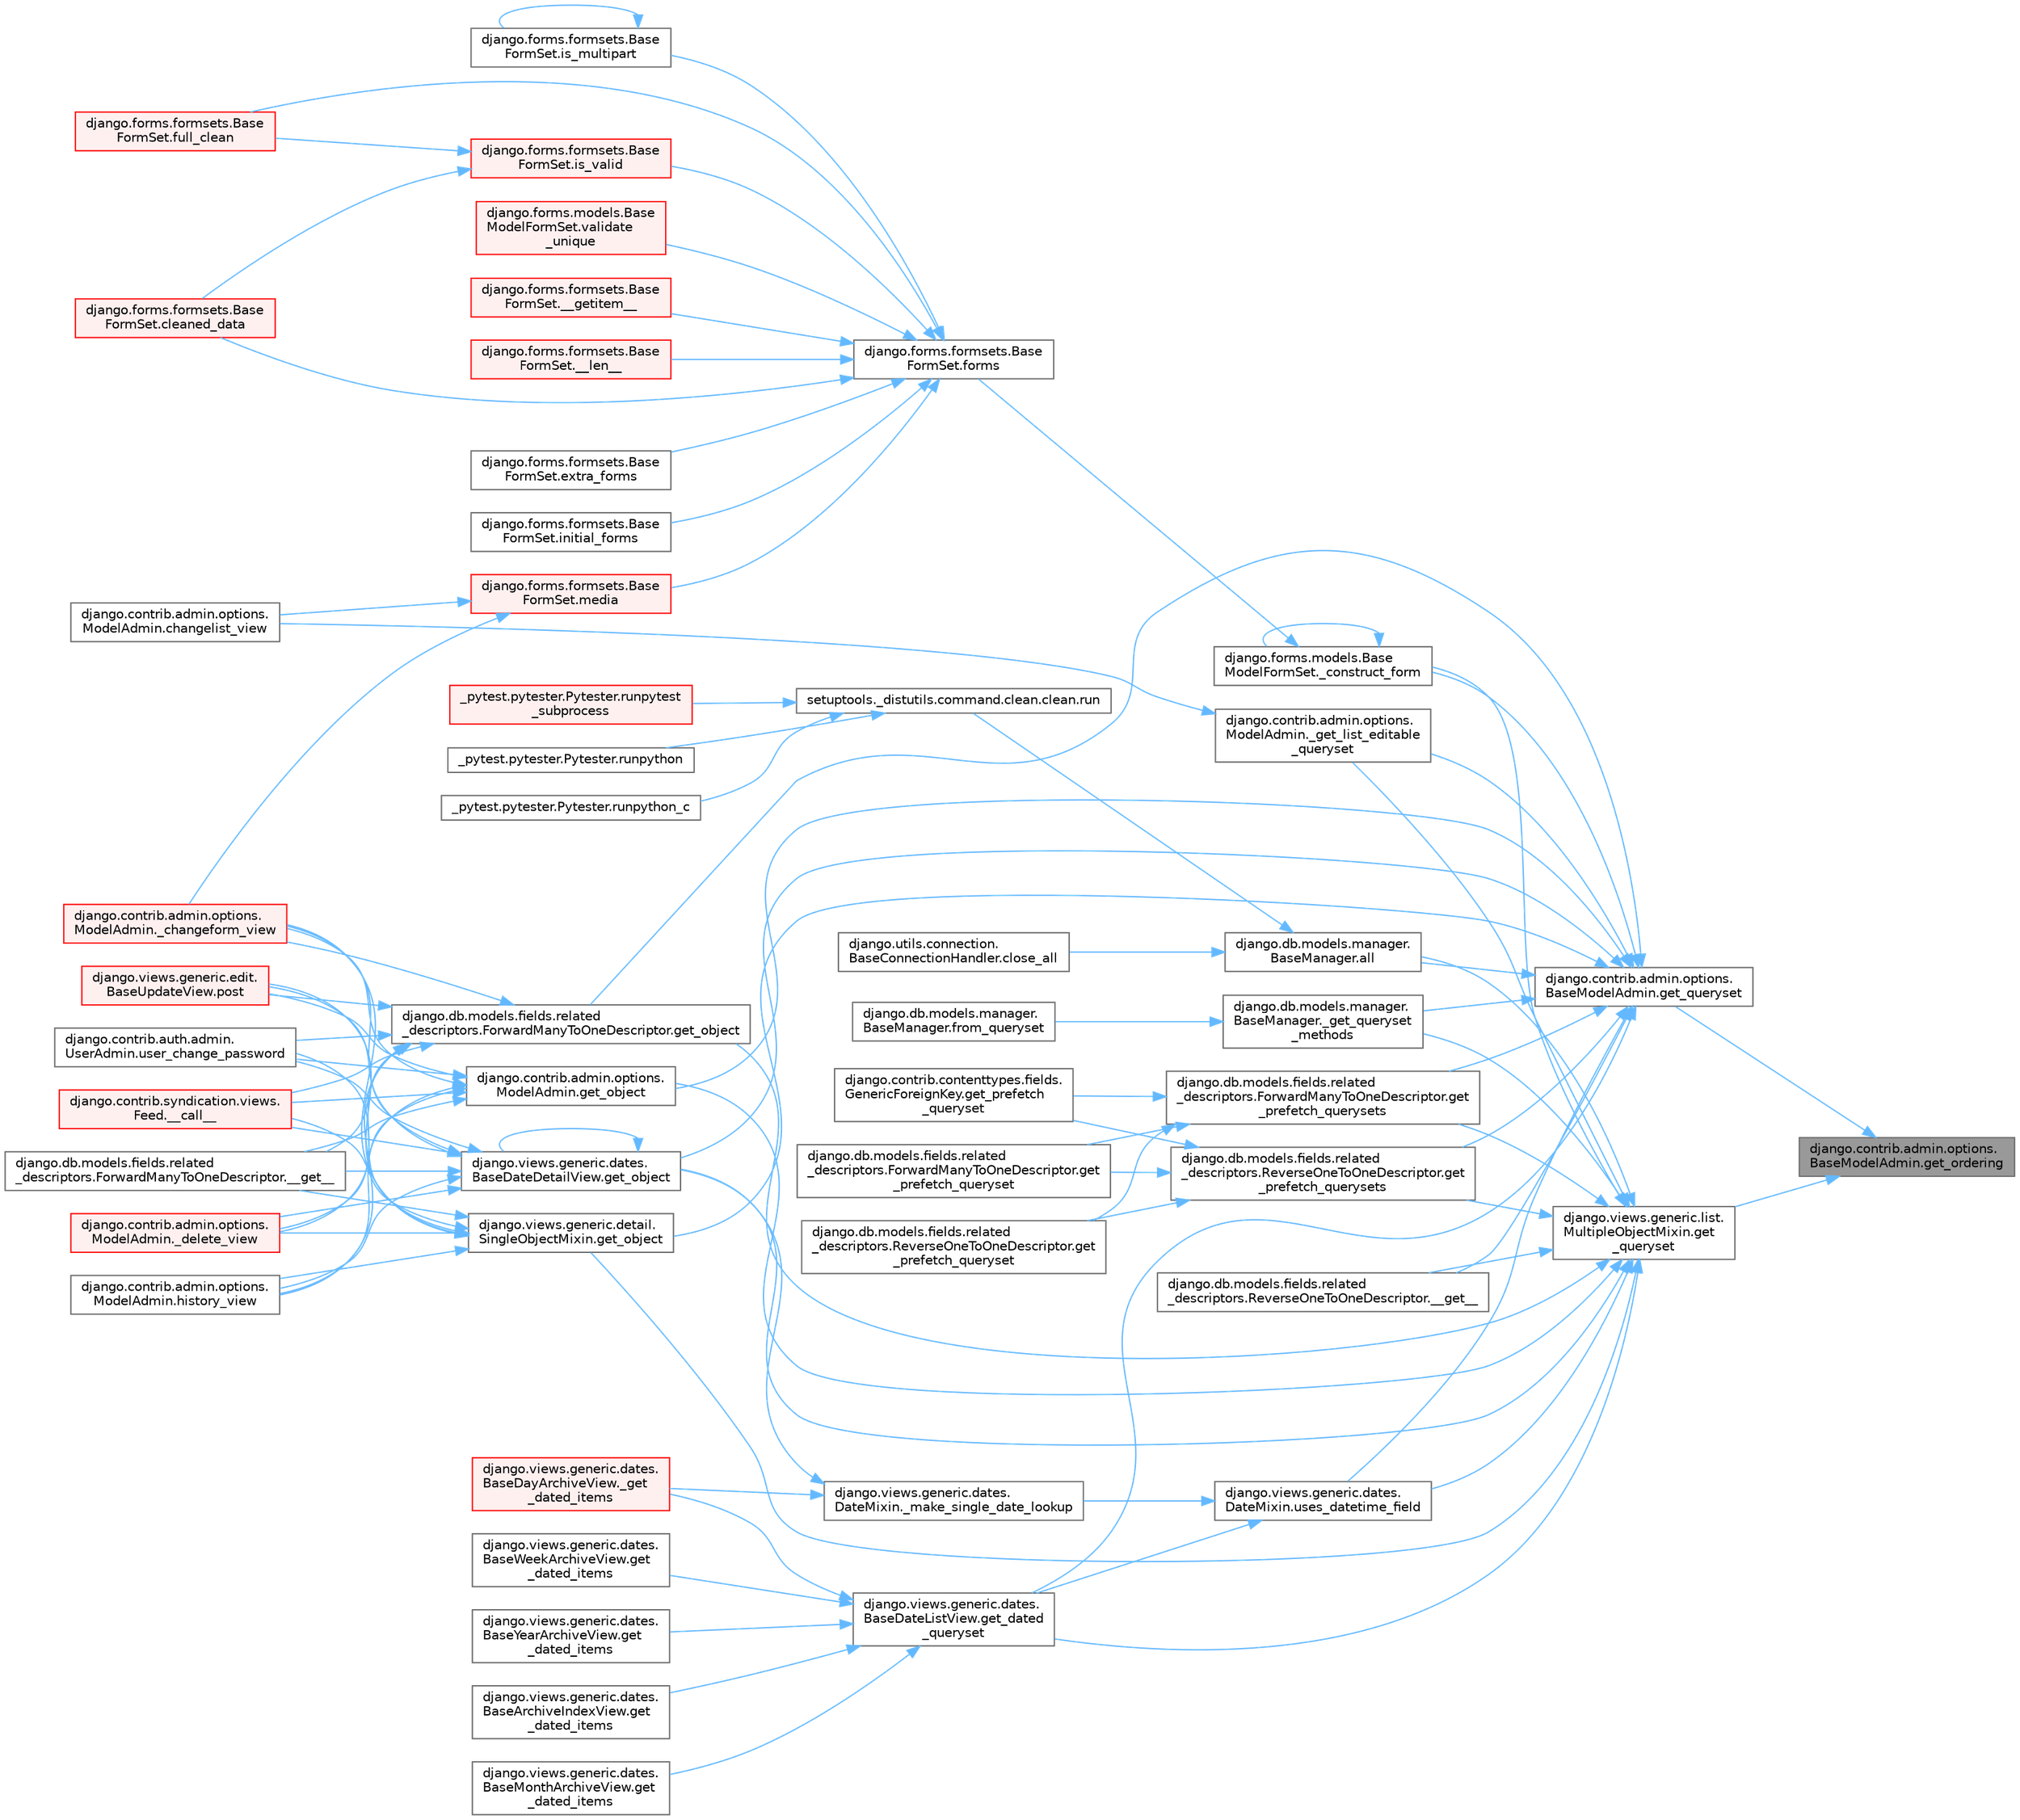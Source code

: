digraph "django.contrib.admin.options.BaseModelAdmin.get_ordering"
{
 // LATEX_PDF_SIZE
  bgcolor="transparent";
  edge [fontname=Helvetica,fontsize=10,labelfontname=Helvetica,labelfontsize=10];
  node [fontname=Helvetica,fontsize=10,shape=box,height=0.2,width=0.4];
  rankdir="RL";
  Node1 [id="Node000001",label="django.contrib.admin.options.\lBaseModelAdmin.get_ordering",height=0.2,width=0.4,color="gray40", fillcolor="grey60", style="filled", fontcolor="black",tooltip=" "];
  Node1 -> Node2 [id="edge1_Node000001_Node000002",dir="back",color="steelblue1",style="solid",tooltip=" "];
  Node2 [id="Node000002",label="django.contrib.admin.options.\lBaseModelAdmin.get_queryset",height=0.2,width=0.4,color="grey40", fillcolor="white", style="filled",URL="$classdjango_1_1contrib_1_1admin_1_1options_1_1_base_model_admin.html#a785da85de69766ce5f736de0e4de80c5",tooltip=" "];
  Node2 -> Node3 [id="edge2_Node000002_Node000003",dir="back",color="steelblue1",style="solid",tooltip=" "];
  Node3 [id="Node000003",label="django.db.models.fields.related\l_descriptors.ReverseOneToOneDescriptor.__get__",height=0.2,width=0.4,color="grey40", fillcolor="white", style="filled",URL="$classdjango_1_1db_1_1models_1_1fields_1_1related__descriptors_1_1_reverse_one_to_one_descriptor.html#ad62c522f9bb4b91174a3437b3f978f6b",tooltip=" "];
  Node2 -> Node4 [id="edge3_Node000002_Node000004",dir="back",color="steelblue1",style="solid",tooltip=" "];
  Node4 [id="Node000004",label="django.forms.models.Base\lModelFormSet._construct_form",height=0.2,width=0.4,color="grey40", fillcolor="white", style="filled",URL="$classdjango_1_1forms_1_1models_1_1_base_model_form_set.html#a2318f52c4f2963f7674c8e15e2f3c324",tooltip=" "];
  Node4 -> Node4 [id="edge4_Node000004_Node000004",dir="back",color="steelblue1",style="solid",tooltip=" "];
  Node4 -> Node5 [id="edge5_Node000004_Node000005",dir="back",color="steelblue1",style="solid",tooltip=" "];
  Node5 [id="Node000005",label="django.forms.formsets.Base\lFormSet.forms",height=0.2,width=0.4,color="grey40", fillcolor="white", style="filled",URL="$classdjango_1_1forms_1_1formsets_1_1_base_form_set.html#a398234150267aa3c6dceaa20a7a507f1",tooltip=" "];
  Node5 -> Node6 [id="edge6_Node000005_Node000006",dir="back",color="steelblue1",style="solid",tooltip=" "];
  Node6 [id="Node000006",label="django.forms.formsets.Base\lFormSet.__getitem__",height=0.2,width=0.4,color="red", fillcolor="#FFF0F0", style="filled",URL="$classdjango_1_1forms_1_1formsets_1_1_base_form_set.html#a3ed6460d03a41c30d519e9170d0a17cc",tooltip=" "];
  Node5 -> Node3177 [id="edge7_Node000005_Node003177",dir="back",color="steelblue1",style="solid",tooltip=" "];
  Node3177 [id="Node003177",label="django.forms.formsets.Base\lFormSet.__len__",height=0.2,width=0.4,color="red", fillcolor="#FFF0F0", style="filled",URL="$classdjango_1_1forms_1_1formsets_1_1_base_form_set.html#aa8c1dfbddcb29c04ad7bf814137b3c36",tooltip=" "];
  Node5 -> Node1765 [id="edge8_Node000005_Node001765",dir="back",color="steelblue1",style="solid",tooltip=" "];
  Node1765 [id="Node001765",label="django.forms.formsets.Base\lFormSet.cleaned_data",height=0.2,width=0.4,color="red", fillcolor="#FFF0F0", style="filled",URL="$classdjango_1_1forms_1_1formsets_1_1_base_form_set.html#ae51d85dd3faa160668adba372c4e87f7",tooltip=" "];
  Node5 -> Node1918 [id="edge9_Node000005_Node001918",dir="back",color="steelblue1",style="solid",tooltip=" "];
  Node1918 [id="Node001918",label="django.forms.formsets.Base\lFormSet.extra_forms",height=0.2,width=0.4,color="grey40", fillcolor="white", style="filled",URL="$classdjango_1_1forms_1_1formsets_1_1_base_form_set.html#a80e8dd7968259b3ccdfd86ac190c342a",tooltip=" "];
  Node5 -> Node1785 [id="edge10_Node000005_Node001785",dir="back",color="steelblue1",style="solid",tooltip=" "];
  Node1785 [id="Node001785",label="django.forms.formsets.Base\lFormSet.full_clean",height=0.2,width=0.4,color="red", fillcolor="#FFF0F0", style="filled",URL="$classdjango_1_1forms_1_1formsets_1_1_base_form_set.html#aa475bdb58853c14bfcd93bd7b494e3b1",tooltip=" "];
  Node5 -> Node1919 [id="edge11_Node000005_Node001919",dir="back",color="steelblue1",style="solid",tooltip=" "];
  Node1919 [id="Node001919",label="django.forms.formsets.Base\lFormSet.initial_forms",height=0.2,width=0.4,color="grey40", fillcolor="white", style="filled",URL="$classdjango_1_1forms_1_1formsets_1_1_base_form_set.html#a36a0e4b12f42f368c74d3a704cc58d03",tooltip=" "];
  Node5 -> Node1891 [id="edge12_Node000005_Node001891",dir="back",color="steelblue1",style="solid",tooltip=" "];
  Node1891 [id="Node001891",label="django.forms.formsets.Base\lFormSet.is_multipart",height=0.2,width=0.4,color="grey40", fillcolor="white", style="filled",URL="$classdjango_1_1forms_1_1formsets_1_1_base_form_set.html#a70cb5455998cfb8556810d3215d617c8",tooltip=" "];
  Node1891 -> Node1891 [id="edge13_Node001891_Node001891",dir="back",color="steelblue1",style="solid",tooltip=" "];
  Node5 -> Node1784 [id="edge14_Node000005_Node001784",dir="back",color="steelblue1",style="solid",tooltip=" "];
  Node1784 [id="Node001784",label="django.forms.formsets.Base\lFormSet.is_valid",height=0.2,width=0.4,color="red", fillcolor="#FFF0F0", style="filled",URL="$classdjango_1_1forms_1_1formsets_1_1_base_form_set.html#a713477cfb7c01e723400df62b49c250c",tooltip=" "];
  Node1784 -> Node1765 [id="edge15_Node001784_Node001765",dir="back",color="steelblue1",style="solid",tooltip=" "];
  Node1784 -> Node1785 [id="edge16_Node001784_Node001785",dir="back",color="steelblue1",style="solid",tooltip=" "];
  Node5 -> Node1892 [id="edge17_Node000005_Node001892",dir="back",color="steelblue1",style="solid",tooltip=" "];
  Node1892 [id="Node001892",label="django.forms.formsets.Base\lFormSet.media",height=0.2,width=0.4,color="red", fillcolor="#FFF0F0", style="filled",URL="$classdjango_1_1forms_1_1formsets_1_1_base_form_set.html#a6f8913e4888f6eb8afa928cf91e9c8f9",tooltip=" "];
  Node1892 -> Node1893 [id="edge18_Node001892_Node001893",dir="back",color="steelblue1",style="solid",tooltip=" "];
  Node1893 [id="Node001893",label="django.contrib.admin.options.\lModelAdmin._changeform_view",height=0.2,width=0.4,color="red", fillcolor="#FFF0F0", style="filled",URL="$classdjango_1_1contrib_1_1admin_1_1options_1_1_model_admin.html#a06082f9f8128d66a16cda8098c673dae",tooltip=" "];
  Node1892 -> Node1897 [id="edge19_Node001892_Node001897",dir="back",color="steelblue1",style="solid",tooltip=" "];
  Node1897 [id="Node001897",label="django.contrib.admin.options.\lModelAdmin.changelist_view",height=0.2,width=0.4,color="grey40", fillcolor="white", style="filled",URL="$classdjango_1_1contrib_1_1admin_1_1options_1_1_model_admin.html#af5f3d8010317ded7325e649561a4d909",tooltip=" "];
  Node5 -> Node3178 [id="edge20_Node000005_Node003178",dir="back",color="steelblue1",style="solid",tooltip=" "];
  Node3178 [id="Node003178",label="django.forms.models.Base\lModelFormSet.validate\l_unique",height=0.2,width=0.4,color="red", fillcolor="#FFF0F0", style="filled",URL="$classdjango_1_1forms_1_1models_1_1_base_model_form_set.html#a0d01f97a86fd02a126b2fd51d02fd07d",tooltip=" "];
  Node2 -> Node2736 [id="edge21_Node000002_Node002736",dir="back",color="steelblue1",style="solid",tooltip=" "];
  Node2736 [id="Node002736",label="django.contrib.admin.options.\lModelAdmin._get_list_editable\l_queryset",height=0.2,width=0.4,color="grey40", fillcolor="white", style="filled",URL="$classdjango_1_1contrib_1_1admin_1_1options_1_1_model_admin.html#ae453d8065f838cd81cab58bc5797fd99",tooltip=" "];
  Node2736 -> Node1897 [id="edge22_Node002736_Node001897",dir="back",color="steelblue1",style="solid",tooltip=" "];
  Node2 -> Node2737 [id="edge23_Node000002_Node002737",dir="back",color="steelblue1",style="solid",tooltip=" "];
  Node2737 [id="Node002737",label="django.db.models.manager.\lBaseManager._get_queryset\l_methods",height=0.2,width=0.4,color="grey40", fillcolor="white", style="filled",URL="$classdjango_1_1db_1_1models_1_1manager_1_1_base_manager.html#a7ef7be0dacbeaa96e518c225b954d2c4",tooltip=" "];
  Node2737 -> Node2738 [id="edge24_Node002737_Node002738",dir="back",color="steelblue1",style="solid",tooltip=" "];
  Node2738 [id="Node002738",label="django.db.models.manager.\lBaseManager.from_queryset",height=0.2,width=0.4,color="grey40", fillcolor="white", style="filled",URL="$classdjango_1_1db_1_1models_1_1manager_1_1_base_manager.html#a539a31c3e4714b562c785d374a2dbc9b",tooltip=" "];
  Node2 -> Node2739 [id="edge25_Node000002_Node002739",dir="back",color="steelblue1",style="solid",tooltip=" "];
  Node2739 [id="Node002739",label="django.db.models.manager.\lBaseManager.all",height=0.2,width=0.4,color="grey40", fillcolor="white", style="filled",URL="$classdjango_1_1db_1_1models_1_1manager_1_1_base_manager.html#a348dacddedfc163dc130f6c2620869b0",tooltip=" "];
  Node2739 -> Node2740 [id="edge26_Node002739_Node002740",dir="back",color="steelblue1",style="solid",tooltip=" "];
  Node2740 [id="Node002740",label="django.utils.connection.\lBaseConnectionHandler.close_all",height=0.2,width=0.4,color="grey40", fillcolor="white", style="filled",URL="$classdjango_1_1utils_1_1connection_1_1_base_connection_handler.html#a2dbd9163239e828581c41273647476dc",tooltip=" "];
  Node2739 -> Node2741 [id="edge27_Node002739_Node002741",dir="back",color="steelblue1",style="solid",tooltip=" "];
  Node2741 [id="Node002741",label="setuptools._distutils.command.clean.clean.run",height=0.2,width=0.4,color="grey40", fillcolor="white", style="filled",URL="$classsetuptools_1_1__distutils_1_1command_1_1clean_1_1clean.html#a578cf5beb91399cf9f10329bcd7e0dd5",tooltip=" "];
  Node2741 -> Node88 [id="edge28_Node002741_Node000088",dir="back",color="steelblue1",style="solid",tooltip=" "];
  Node88 [id="Node000088",label="_pytest.pytester.Pytester.runpytest\l_subprocess",height=0.2,width=0.4,color="red", fillcolor="#FFF0F0", style="filled",URL="$class__pytest_1_1pytester_1_1_pytester.html#a59323c6d6a1469a1206f1c0b8fce99c9",tooltip=" "];
  Node2741 -> Node90 [id="edge29_Node002741_Node000090",dir="back",color="steelblue1",style="solid",tooltip=" "];
  Node90 [id="Node000090",label="_pytest.pytester.Pytester.runpython",height=0.2,width=0.4,color="grey40", fillcolor="white", style="filled",URL="$class__pytest_1_1pytester_1_1_pytester.html#a4e0c539507f15fd333cf618faf9687ef",tooltip=" "];
  Node2741 -> Node91 [id="edge30_Node002741_Node000091",dir="back",color="steelblue1",style="solid",tooltip=" "];
  Node91 [id="Node000091",label="_pytest.pytester.Pytester.runpython_c",height=0.2,width=0.4,color="grey40", fillcolor="white", style="filled",URL="$class__pytest_1_1pytester_1_1_pytester.html#aea789acfe206d9c40d9a6bf54a337f2a",tooltip=" "];
  Node2 -> Node2742 [id="edge31_Node000002_Node002742",dir="back",color="steelblue1",style="solid",tooltip=" "];
  Node2742 [id="Node002742",label="django.views.generic.dates.\lBaseDateListView.get_dated\l_queryset",height=0.2,width=0.4,color="grey40", fillcolor="white", style="filled",URL="$classdjango_1_1views_1_1generic_1_1dates_1_1_base_date_list_view.html#ad97300c63f99eef4ed95aa9d8f73520b",tooltip=" "];
  Node2742 -> Node2743 [id="edge32_Node002742_Node002743",dir="back",color="steelblue1",style="solid",tooltip=" "];
  Node2743 [id="Node002743",label="django.views.generic.dates.\lBaseDayArchiveView._get\l_dated_items",height=0.2,width=0.4,color="red", fillcolor="#FFF0F0", style="filled",URL="$classdjango_1_1views_1_1generic_1_1dates_1_1_base_day_archive_view.html#a3ca193a0859b2fbe8f0ae162272652f8",tooltip=" "];
  Node2742 -> Node2746 [id="edge33_Node002742_Node002746",dir="back",color="steelblue1",style="solid",tooltip=" "];
  Node2746 [id="Node002746",label="django.views.generic.dates.\lBaseArchiveIndexView.get\l_dated_items",height=0.2,width=0.4,color="grey40", fillcolor="white", style="filled",URL="$classdjango_1_1views_1_1generic_1_1dates_1_1_base_archive_index_view.html#ab9794c8a807f2b820629179ebfc41e2c",tooltip=" "];
  Node2742 -> Node2747 [id="edge34_Node002742_Node002747",dir="back",color="steelblue1",style="solid",tooltip=" "];
  Node2747 [id="Node002747",label="django.views.generic.dates.\lBaseMonthArchiveView.get\l_dated_items",height=0.2,width=0.4,color="grey40", fillcolor="white", style="filled",URL="$classdjango_1_1views_1_1generic_1_1dates_1_1_base_month_archive_view.html#ae62ad9b839e3904bd2162b5e92b6d02d",tooltip=" "];
  Node2742 -> Node2748 [id="edge35_Node002742_Node002748",dir="back",color="steelblue1",style="solid",tooltip=" "];
  Node2748 [id="Node002748",label="django.views.generic.dates.\lBaseWeekArchiveView.get\l_dated_items",height=0.2,width=0.4,color="grey40", fillcolor="white", style="filled",URL="$classdjango_1_1views_1_1generic_1_1dates_1_1_base_week_archive_view.html#a4217000f6b9b08cbc97f6b079ad98ea5",tooltip=" "];
  Node2742 -> Node2749 [id="edge36_Node002742_Node002749",dir="back",color="steelblue1",style="solid",tooltip=" "];
  Node2749 [id="Node002749",label="django.views.generic.dates.\lBaseYearArchiveView.get\l_dated_items",height=0.2,width=0.4,color="grey40", fillcolor="white", style="filled",URL="$classdjango_1_1views_1_1generic_1_1dates_1_1_base_year_archive_view.html#af1e2e3364ceacb5fd46eef85345ee94a",tooltip=" "];
  Node2 -> Node2750 [id="edge37_Node000002_Node002750",dir="back",color="steelblue1",style="solid",tooltip=" "];
  Node2750 [id="Node002750",label="django.contrib.admin.options.\lModelAdmin.get_object",height=0.2,width=0.4,color="grey40", fillcolor="white", style="filled",URL="$classdjango_1_1contrib_1_1admin_1_1options_1_1_model_admin.html#ac7b9acc5607b931a130f004f73adcc6c",tooltip=" "];
  Node2750 -> Node1910 [id="edge38_Node002750_Node001910",dir="back",color="steelblue1",style="solid",tooltip=" "];
  Node1910 [id="Node001910",label="django.contrib.syndication.views.\lFeed.__call__",height=0.2,width=0.4,color="red", fillcolor="#FFF0F0", style="filled",URL="$classdjango_1_1contrib_1_1syndication_1_1views_1_1_feed.html#ac7a9680a1b709d8eb37ae3c6ce000220",tooltip=" "];
  Node2750 -> Node1318 [id="edge39_Node002750_Node001318",dir="back",color="steelblue1",style="solid",tooltip=" "];
  Node1318 [id="Node001318",label="django.db.models.fields.related\l_descriptors.ForwardManyToOneDescriptor.__get__",height=0.2,width=0.4,color="grey40", fillcolor="white", style="filled",URL="$classdjango_1_1db_1_1models_1_1fields_1_1related__descriptors_1_1_forward_many_to_one_descriptor.html#a52832880c8df770ce001c0b0bb51e64d",tooltip=" "];
  Node2750 -> Node1893 [id="edge40_Node002750_Node001893",dir="back",color="steelblue1",style="solid",tooltip=" "];
  Node2750 -> Node186 [id="edge41_Node002750_Node000186",dir="back",color="steelblue1",style="solid",tooltip=" "];
  Node186 [id="Node000186",label="django.contrib.admin.options.\lModelAdmin._delete_view",height=0.2,width=0.4,color="red", fillcolor="#FFF0F0", style="filled",URL="$classdjango_1_1contrib_1_1admin_1_1options_1_1_model_admin.html#a227a18e24751790170d555523ab15e93",tooltip=" "];
  Node2750 -> Node2700 [id="edge42_Node002750_Node002700",dir="back",color="steelblue1",style="solid",tooltip=" "];
  Node2700 [id="Node002700",label="django.contrib.admin.options.\lModelAdmin.history_view",height=0.2,width=0.4,color="grey40", fillcolor="white", style="filled",URL="$classdjango_1_1contrib_1_1admin_1_1options_1_1_model_admin.html#aaa87a68789f637fa6682c1daf2a4bda8",tooltip=" "];
  Node2750 -> Node2701 [id="edge43_Node002750_Node002701",dir="back",color="steelblue1",style="solid",tooltip=" "];
  Node2701 [id="Node002701",label="django.views.generic.edit.\lBaseUpdateView.post",height=0.2,width=0.4,color="red", fillcolor="#FFF0F0", style="filled",URL="$classdjango_1_1views_1_1generic_1_1edit_1_1_base_update_view.html#abb9e5510c9d5b54425f0874940f45d73",tooltip=" "];
  Node2750 -> Node2702 [id="edge44_Node002750_Node002702",dir="back",color="steelblue1",style="solid",tooltip=" "];
  Node2702 [id="Node002702",label="django.contrib.auth.admin.\lUserAdmin.user_change_password",height=0.2,width=0.4,color="grey40", fillcolor="white", style="filled",URL="$classdjango_1_1contrib_1_1auth_1_1admin_1_1_user_admin.html#a65ccab8e46b966ac28d5b117abf0d5f5",tooltip=" "];
  Node2 -> Node2699 [id="edge45_Node000002_Node002699",dir="back",color="steelblue1",style="solid",tooltip=" "];
  Node2699 [id="Node002699",label="django.db.models.fields.related\l_descriptors.ForwardManyToOneDescriptor.get_object",height=0.2,width=0.4,color="grey40", fillcolor="white", style="filled",URL="$classdjango_1_1db_1_1models_1_1fields_1_1related__descriptors_1_1_forward_many_to_one_descriptor.html#a53e30c8b305a3998dd43c1e6357e4bc4",tooltip=" "];
  Node2699 -> Node1910 [id="edge46_Node002699_Node001910",dir="back",color="steelblue1",style="solid",tooltip=" "];
  Node2699 -> Node1318 [id="edge47_Node002699_Node001318",dir="back",color="steelblue1",style="solid",tooltip=" "];
  Node2699 -> Node1893 [id="edge48_Node002699_Node001893",dir="back",color="steelblue1",style="solid",tooltip=" "];
  Node2699 -> Node186 [id="edge49_Node002699_Node000186",dir="back",color="steelblue1",style="solid",tooltip=" "];
  Node2699 -> Node2700 [id="edge50_Node002699_Node002700",dir="back",color="steelblue1",style="solid",tooltip=" "];
  Node2699 -> Node2701 [id="edge51_Node002699_Node002701",dir="back",color="steelblue1",style="solid",tooltip=" "];
  Node2699 -> Node2702 [id="edge52_Node002699_Node002702",dir="back",color="steelblue1",style="solid",tooltip=" "];
  Node2 -> Node2751 [id="edge53_Node000002_Node002751",dir="back",color="steelblue1",style="solid",tooltip=" "];
  Node2751 [id="Node002751",label="django.views.generic.dates.\lBaseDateDetailView.get_object",height=0.2,width=0.4,color="grey40", fillcolor="white", style="filled",URL="$classdjango_1_1views_1_1generic_1_1dates_1_1_base_date_detail_view.html#a7c08557dbbb8af87ec6f8fab884e6f5e",tooltip=" "];
  Node2751 -> Node1910 [id="edge54_Node002751_Node001910",dir="back",color="steelblue1",style="solid",tooltip=" "];
  Node2751 -> Node1318 [id="edge55_Node002751_Node001318",dir="back",color="steelblue1",style="solid",tooltip=" "];
  Node2751 -> Node1893 [id="edge56_Node002751_Node001893",dir="back",color="steelblue1",style="solid",tooltip=" "];
  Node2751 -> Node186 [id="edge57_Node002751_Node000186",dir="back",color="steelblue1",style="solid",tooltip=" "];
  Node2751 -> Node2751 [id="edge58_Node002751_Node002751",dir="back",color="steelblue1",style="solid",tooltip=" "];
  Node2751 -> Node2700 [id="edge59_Node002751_Node002700",dir="back",color="steelblue1",style="solid",tooltip=" "];
  Node2751 -> Node2701 [id="edge60_Node002751_Node002701",dir="back",color="steelblue1",style="solid",tooltip=" "];
  Node2751 -> Node2702 [id="edge61_Node002751_Node002702",dir="back",color="steelblue1",style="solid",tooltip=" "];
  Node2 -> Node2752 [id="edge62_Node000002_Node002752",dir="back",color="steelblue1",style="solid",tooltip=" "];
  Node2752 [id="Node002752",label="django.views.generic.detail.\lSingleObjectMixin.get_object",height=0.2,width=0.4,color="grey40", fillcolor="white", style="filled",URL="$classdjango_1_1views_1_1generic_1_1detail_1_1_single_object_mixin.html#ab853f97e997d069a858d4bb5e93092ad",tooltip=" "];
  Node2752 -> Node1910 [id="edge63_Node002752_Node001910",dir="back",color="steelblue1",style="solid",tooltip=" "];
  Node2752 -> Node1318 [id="edge64_Node002752_Node001318",dir="back",color="steelblue1",style="solid",tooltip=" "];
  Node2752 -> Node1893 [id="edge65_Node002752_Node001893",dir="back",color="steelblue1",style="solid",tooltip=" "];
  Node2752 -> Node186 [id="edge66_Node002752_Node000186",dir="back",color="steelblue1",style="solid",tooltip=" "];
  Node2752 -> Node2700 [id="edge67_Node002752_Node002700",dir="back",color="steelblue1",style="solid",tooltip=" "];
  Node2752 -> Node2701 [id="edge68_Node002752_Node002701",dir="back",color="steelblue1",style="solid",tooltip=" "];
  Node2752 -> Node2702 [id="edge69_Node002752_Node002702",dir="back",color="steelblue1",style="solid",tooltip=" "];
  Node2 -> Node2734 [id="edge70_Node000002_Node002734",dir="back",color="steelblue1",style="solid",tooltip=" "];
  Node2734 [id="Node002734",label="django.db.models.fields.related\l_descriptors.ForwardManyToOneDescriptor.get\l_prefetch_querysets",height=0.2,width=0.4,color="grey40", fillcolor="white", style="filled",URL="$classdjango_1_1db_1_1models_1_1fields_1_1related__descriptors_1_1_forward_many_to_one_descriptor.html#a9838765ed5b0cd8063af62a3590596b3",tooltip=" "];
  Node2734 -> Node1862 [id="edge71_Node002734_Node001862",dir="back",color="steelblue1",style="solid",tooltip=" "];
  Node1862 [id="Node001862",label="django.contrib.contenttypes.fields.\lGenericForeignKey.get_prefetch\l_queryset",height=0.2,width=0.4,color="grey40", fillcolor="white", style="filled",URL="$classdjango_1_1contrib_1_1contenttypes_1_1fields_1_1_generic_foreign_key.html#aa09b3d5eafa2b68470982bc3cf3659fc",tooltip=" "];
  Node2734 -> Node1863 [id="edge72_Node002734_Node001863",dir="back",color="steelblue1",style="solid",tooltip=" "];
  Node1863 [id="Node001863",label="django.db.models.fields.related\l_descriptors.ForwardManyToOneDescriptor.get\l_prefetch_queryset",height=0.2,width=0.4,color="grey40", fillcolor="white", style="filled",URL="$classdjango_1_1db_1_1models_1_1fields_1_1related__descriptors_1_1_forward_many_to_one_descriptor.html#ab871be551ae57402ab078fb38cd128e4",tooltip=" "];
  Node2734 -> Node1864 [id="edge73_Node002734_Node001864",dir="back",color="steelblue1",style="solid",tooltip=" "];
  Node1864 [id="Node001864",label="django.db.models.fields.related\l_descriptors.ReverseOneToOneDescriptor.get\l_prefetch_queryset",height=0.2,width=0.4,color="grey40", fillcolor="white", style="filled",URL="$classdjango_1_1db_1_1models_1_1fields_1_1related__descriptors_1_1_reverse_one_to_one_descriptor.html#a5fec42b068cab3281971bfb0595b7172",tooltip=" "];
  Node2 -> Node2753 [id="edge74_Node000002_Node002753",dir="back",color="steelblue1",style="solid",tooltip=" "];
  Node2753 [id="Node002753",label="django.db.models.fields.related\l_descriptors.ReverseOneToOneDescriptor.get\l_prefetch_querysets",height=0.2,width=0.4,color="grey40", fillcolor="white", style="filled",URL="$classdjango_1_1db_1_1models_1_1fields_1_1related__descriptors_1_1_reverse_one_to_one_descriptor.html#a32881d523d9f0158510fcd0eaaa5e2a7",tooltip=" "];
  Node2753 -> Node1862 [id="edge75_Node002753_Node001862",dir="back",color="steelblue1",style="solid",tooltip=" "];
  Node2753 -> Node1863 [id="edge76_Node002753_Node001863",dir="back",color="steelblue1",style="solid",tooltip=" "];
  Node2753 -> Node1864 [id="edge77_Node002753_Node001864",dir="back",color="steelblue1",style="solid",tooltip=" "];
  Node2 -> Node2754 [id="edge78_Node000002_Node002754",dir="back",color="steelblue1",style="solid",tooltip=" "];
  Node2754 [id="Node002754",label="django.views.generic.dates.\lDateMixin.uses_datetime_field",height=0.2,width=0.4,color="grey40", fillcolor="white", style="filled",URL="$classdjango_1_1views_1_1generic_1_1dates_1_1_date_mixin.html#a1fb37f57858e32a16ec5b6328ae68adb",tooltip=" "];
  Node2754 -> Node2755 [id="edge79_Node002754_Node002755",dir="back",color="steelblue1",style="solid",tooltip=" "];
  Node2755 [id="Node002755",label="django.views.generic.dates.\lDateMixin._make_single_date_lookup",height=0.2,width=0.4,color="grey40", fillcolor="white", style="filled",URL="$classdjango_1_1views_1_1generic_1_1dates_1_1_date_mixin.html#ac17fc80d601666765dd9751d4b5e065d",tooltip=" "];
  Node2755 -> Node2743 [id="edge80_Node002755_Node002743",dir="back",color="steelblue1",style="solid",tooltip=" "];
  Node2755 -> Node2751 [id="edge81_Node002755_Node002751",dir="back",color="steelblue1",style="solid",tooltip=" "];
  Node2754 -> Node2742 [id="edge82_Node002754_Node002742",dir="back",color="steelblue1",style="solid",tooltip=" "];
  Node1 -> Node3180 [id="edge83_Node000001_Node003180",dir="back",color="steelblue1",style="solid",tooltip=" "];
  Node3180 [id="Node003180",label="django.views.generic.list.\lMultipleObjectMixin.get\l_queryset",height=0.2,width=0.4,color="grey40", fillcolor="white", style="filled",URL="$classdjango_1_1views_1_1generic_1_1list_1_1_multiple_object_mixin.html#a7ceb7f310a7a0d7fedfb90f1f2b5c226",tooltip=" "];
  Node3180 -> Node3 [id="edge84_Node003180_Node000003",dir="back",color="steelblue1",style="solid",tooltip=" "];
  Node3180 -> Node4 [id="edge85_Node003180_Node000004",dir="back",color="steelblue1",style="solid",tooltip=" "];
  Node3180 -> Node2736 [id="edge86_Node003180_Node002736",dir="back",color="steelblue1",style="solid",tooltip=" "];
  Node3180 -> Node2737 [id="edge87_Node003180_Node002737",dir="back",color="steelblue1",style="solid",tooltip=" "];
  Node3180 -> Node2739 [id="edge88_Node003180_Node002739",dir="back",color="steelblue1",style="solid",tooltip=" "];
  Node3180 -> Node2742 [id="edge89_Node003180_Node002742",dir="back",color="steelblue1",style="solid",tooltip=" "];
  Node3180 -> Node2750 [id="edge90_Node003180_Node002750",dir="back",color="steelblue1",style="solid",tooltip=" "];
  Node3180 -> Node2699 [id="edge91_Node003180_Node002699",dir="back",color="steelblue1",style="solid",tooltip=" "];
  Node3180 -> Node2751 [id="edge92_Node003180_Node002751",dir="back",color="steelblue1",style="solid",tooltip=" "];
  Node3180 -> Node2752 [id="edge93_Node003180_Node002752",dir="back",color="steelblue1",style="solid",tooltip=" "];
  Node3180 -> Node2734 [id="edge94_Node003180_Node002734",dir="back",color="steelblue1",style="solid",tooltip=" "];
  Node3180 -> Node2753 [id="edge95_Node003180_Node002753",dir="back",color="steelblue1",style="solid",tooltip=" "];
  Node3180 -> Node2754 [id="edge96_Node003180_Node002754",dir="back",color="steelblue1",style="solid",tooltip=" "];
}
